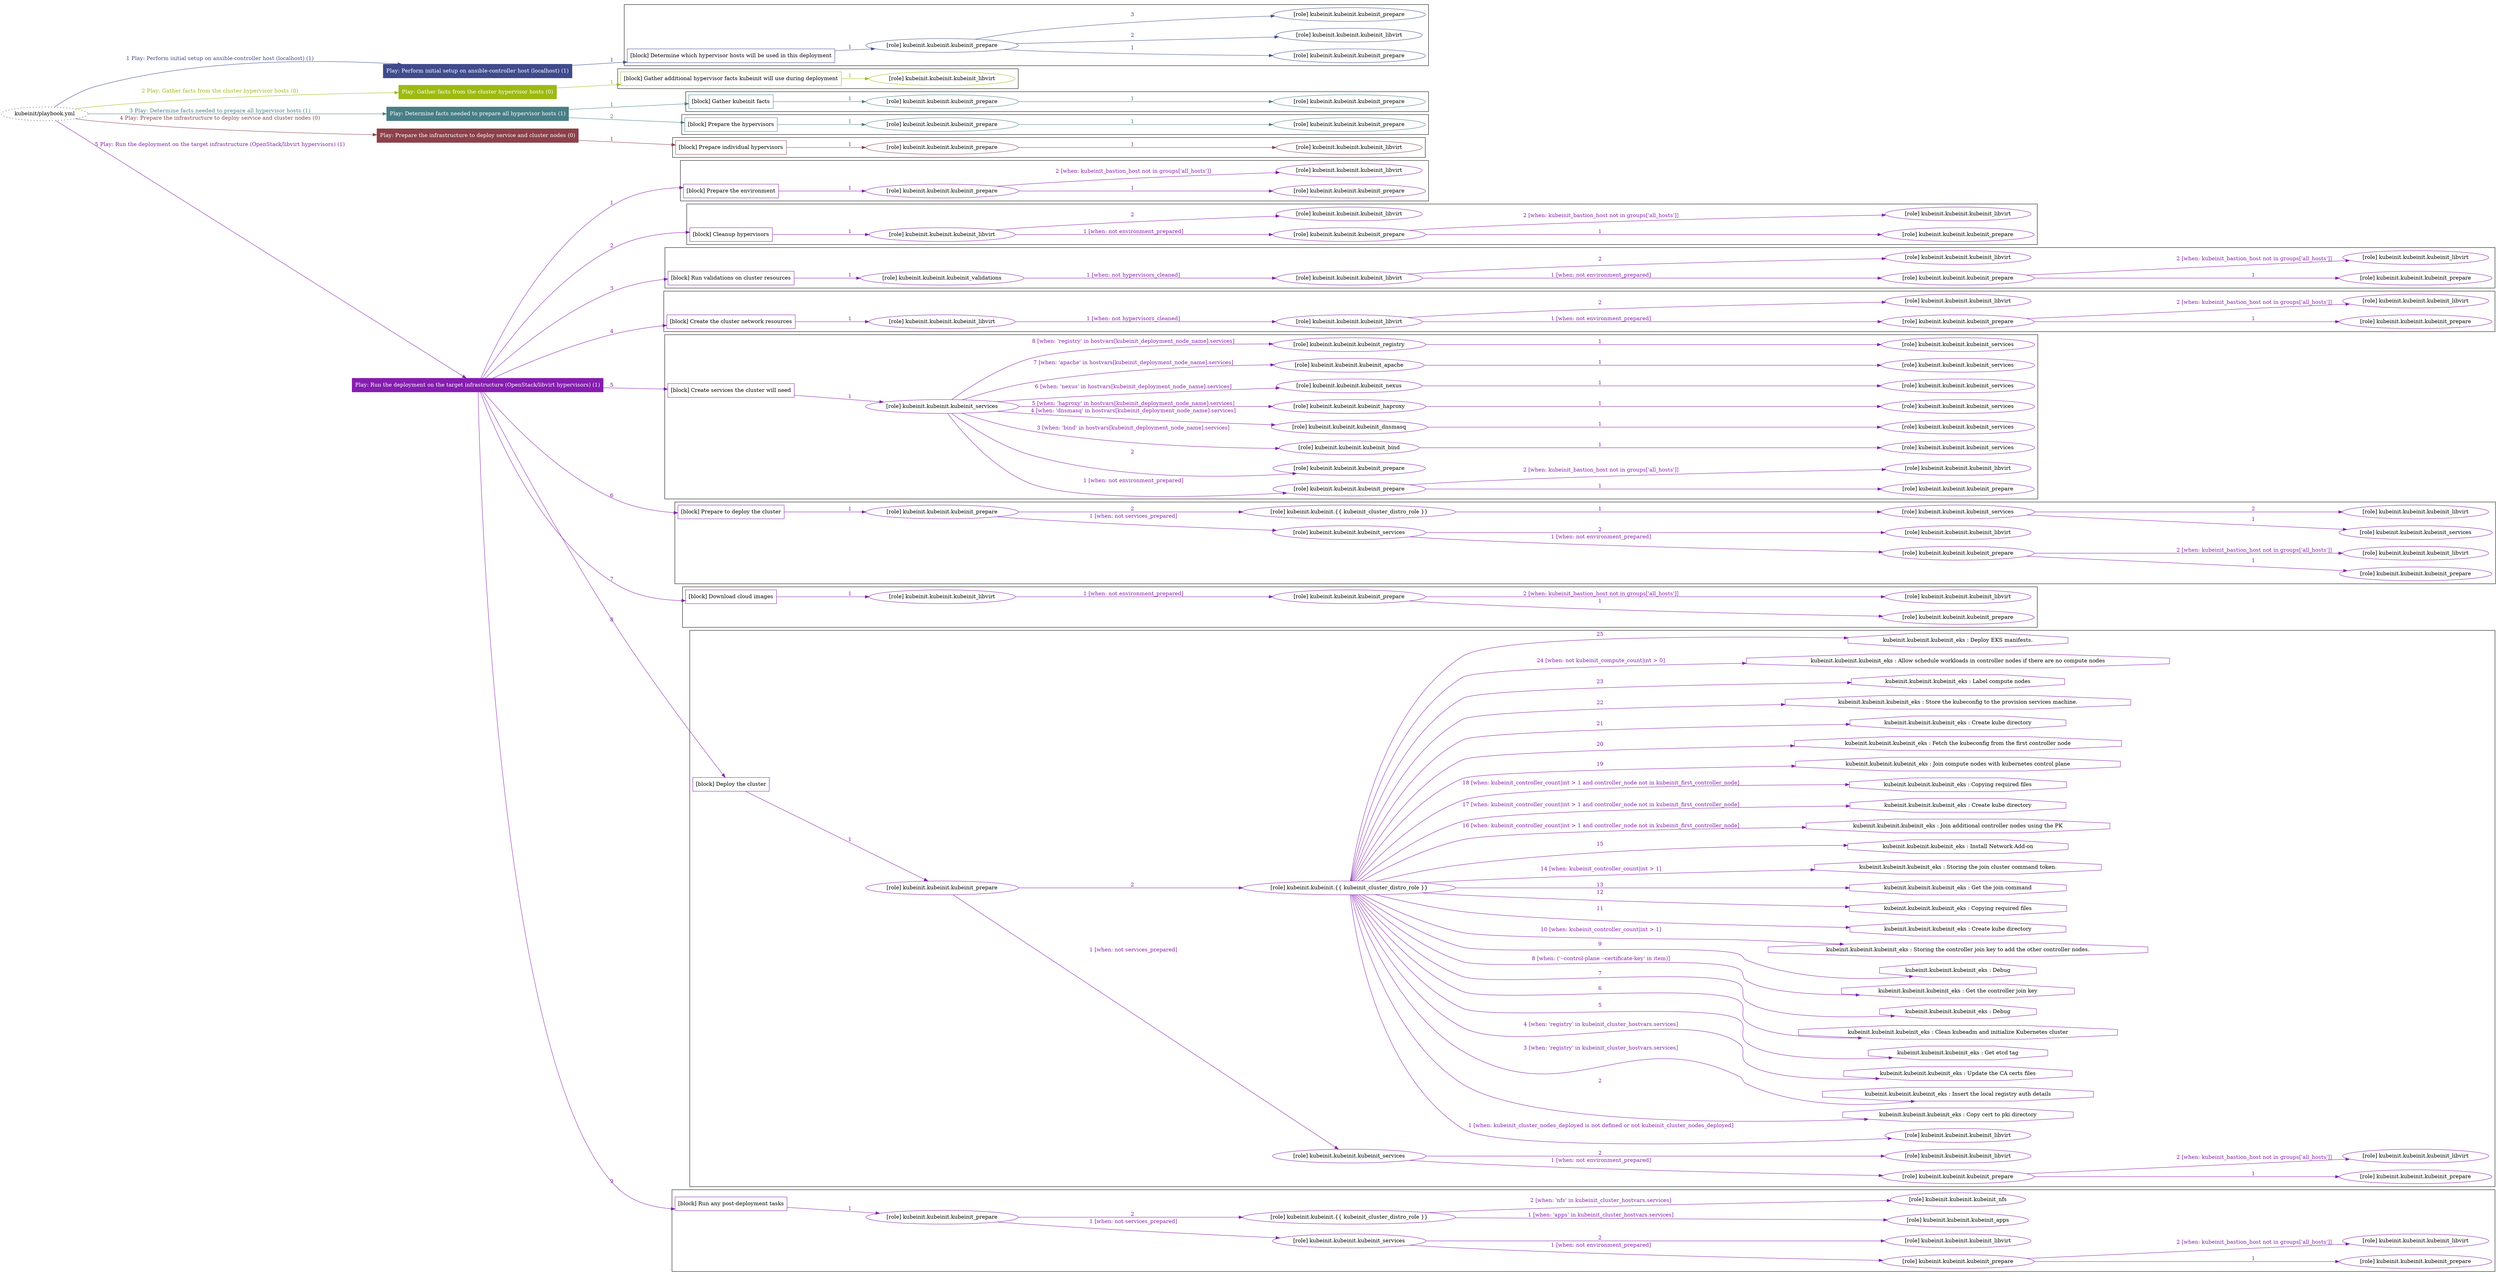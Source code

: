 digraph {
	graph [concentrate=true ordering=in rankdir=LR ratio=fill]
	edge [esep=5 sep=10]
	"kubeinit/playbook.yml" [URL="/home/runner/work/kubeinit/kubeinit/kubeinit/playbook.yml" id=playbook_556f0b50 style=dotted]
	"kubeinit/playbook.yml" -> play_e38776e4 [label="1 Play: Perform initial setup on ansible-controller host (localhost) (1)" color="#3f4b8d" fontcolor="#3f4b8d" id=edge_playbook_556f0b50_play_e38776e4 labeltooltip="1 Play: Perform initial setup on ansible-controller host (localhost) (1)" tooltip="1 Play: Perform initial setup on ansible-controller host (localhost) (1)"]
	subgraph "Play: Perform initial setup on ansible-controller host (localhost) (1)" {
		play_e38776e4 [label="Play: Perform initial setup on ansible-controller host (localhost) (1)" URL="/home/runner/work/kubeinit/kubeinit/kubeinit/playbook.yml" color="#3f4b8d" fontcolor="#ffffff" id=play_e38776e4 shape=box style=filled tooltip=localhost]
		play_e38776e4 -> block_c8d0a263 [label=1 color="#3f4b8d" fontcolor="#3f4b8d" id=edge_1_play_e38776e4_block_c8d0a263 labeltooltip=1 tooltip=1]
		subgraph cluster_block_c8d0a263 {
			block_c8d0a263 [label="[block] Determine which hypervisor hosts will be used in this deployment" URL="/home/runner/work/kubeinit/kubeinit/kubeinit/playbook.yml" color="#3f4b8d" id=block_c8d0a263 labeltooltip="Determine which hypervisor hosts will be used in this deployment" shape=box tooltip="Determine which hypervisor hosts will be used in this deployment"]
			block_c8d0a263 -> role_be930d30 [label="1 " color="#3f4b8d" fontcolor="#3f4b8d" id=edge_1_block_c8d0a263_role_be930d30 labeltooltip="1 " tooltip="1 "]
			subgraph "kubeinit.kubeinit.kubeinit_prepare" {
				role_be930d30 [label="[role] kubeinit.kubeinit.kubeinit_prepare" URL="/home/runner/work/kubeinit/kubeinit/kubeinit/playbook.yml" color="#3f4b8d" id=role_be930d30 tooltip="kubeinit.kubeinit.kubeinit_prepare"]
				role_be930d30 -> role_114b8c89 [label="1 " color="#3f4b8d" fontcolor="#3f4b8d" id=edge_1_role_be930d30_role_114b8c89 labeltooltip="1 " tooltip="1 "]
				subgraph "kubeinit.kubeinit.kubeinit_prepare" {
					role_114b8c89 [label="[role] kubeinit.kubeinit.kubeinit_prepare" URL="/home/runner/.ansible/collections/ansible_collections/kubeinit/kubeinit/roles/kubeinit_prepare/tasks/build_hypervisors_group.yml" color="#3f4b8d" id=role_114b8c89 tooltip="kubeinit.kubeinit.kubeinit_prepare"]
				}
				role_be930d30 -> role_a5d1f928 [label="2 " color="#3f4b8d" fontcolor="#3f4b8d" id=edge_2_role_be930d30_role_a5d1f928 labeltooltip="2 " tooltip="2 "]
				subgraph "kubeinit.kubeinit.kubeinit_libvirt" {
					role_a5d1f928 [label="[role] kubeinit.kubeinit.kubeinit_libvirt" URL="/home/runner/.ansible/collections/ansible_collections/kubeinit/kubeinit/roles/kubeinit_prepare/tasks/build_hypervisors_group.yml" color="#3f4b8d" id=role_a5d1f928 tooltip="kubeinit.kubeinit.kubeinit_libvirt"]
				}
				role_be930d30 -> role_6ba4f141 [label="3 " color="#3f4b8d" fontcolor="#3f4b8d" id=edge_3_role_be930d30_role_6ba4f141 labeltooltip="3 " tooltip="3 "]
				subgraph "kubeinit.kubeinit.kubeinit_prepare" {
					role_6ba4f141 [label="[role] kubeinit.kubeinit.kubeinit_prepare" URL="/home/runner/.ansible/collections/ansible_collections/kubeinit/kubeinit/roles/kubeinit_prepare/tasks/build_hypervisors_group.yml" color="#3f4b8d" id=role_6ba4f141 tooltip="kubeinit.kubeinit.kubeinit_prepare"]
				}
			}
		}
	}
	"kubeinit/playbook.yml" -> play_76721b86 [label="2 Play: Gather facts from the cluster hypervisor hosts (0)" color="#9cba12" fontcolor="#9cba12" id=edge_playbook_556f0b50_play_76721b86 labeltooltip="2 Play: Gather facts from the cluster hypervisor hosts (0)" tooltip="2 Play: Gather facts from the cluster hypervisor hosts (0)"]
	subgraph "Play: Gather facts from the cluster hypervisor hosts (0)" {
		play_76721b86 [label="Play: Gather facts from the cluster hypervisor hosts (0)" URL="/home/runner/work/kubeinit/kubeinit/kubeinit/playbook.yml" color="#9cba12" fontcolor="#ffffff" id=play_76721b86 shape=box style=filled tooltip="Play: Gather facts from the cluster hypervisor hosts (0)"]
		play_76721b86 -> block_caae5bd1 [label=1 color="#9cba12" fontcolor="#9cba12" id=edge_1_play_76721b86_block_caae5bd1 labeltooltip=1 tooltip=1]
		subgraph cluster_block_caae5bd1 {
			block_caae5bd1 [label="[block] Gather additional hypervisor facts kubeinit will use during deployment" URL="/home/runner/work/kubeinit/kubeinit/kubeinit/playbook.yml" color="#9cba12" id=block_caae5bd1 labeltooltip="Gather additional hypervisor facts kubeinit will use during deployment" shape=box tooltip="Gather additional hypervisor facts kubeinit will use during deployment"]
			block_caae5bd1 -> role_22d66df8 [label="1 " color="#9cba12" fontcolor="#9cba12" id=edge_1_block_caae5bd1_role_22d66df8 labeltooltip="1 " tooltip="1 "]
			subgraph "kubeinit.kubeinit.kubeinit_libvirt" {
				role_22d66df8 [label="[role] kubeinit.kubeinit.kubeinit_libvirt" URL="/home/runner/work/kubeinit/kubeinit/kubeinit/playbook.yml" color="#9cba12" id=role_22d66df8 tooltip="kubeinit.kubeinit.kubeinit_libvirt"]
			}
		}
	}
	"kubeinit/playbook.yml" -> play_75e9086d [label="3 Play: Determine facts needed to prepare all hypervisor hosts (1)" color="#477f85" fontcolor="#477f85" id=edge_playbook_556f0b50_play_75e9086d labeltooltip="3 Play: Determine facts needed to prepare all hypervisor hosts (1)" tooltip="3 Play: Determine facts needed to prepare all hypervisor hosts (1)"]
	subgraph "Play: Determine facts needed to prepare all hypervisor hosts (1)" {
		play_75e9086d [label="Play: Determine facts needed to prepare all hypervisor hosts (1)" URL="/home/runner/work/kubeinit/kubeinit/kubeinit/playbook.yml" color="#477f85" fontcolor="#ffffff" id=play_75e9086d shape=box style=filled tooltip=localhost]
		play_75e9086d -> block_dde6b3da [label=1 color="#477f85" fontcolor="#477f85" id=edge_1_play_75e9086d_block_dde6b3da labeltooltip=1 tooltip=1]
		subgraph cluster_block_dde6b3da {
			block_dde6b3da [label="[block] Gather kubeinit facts" URL="/home/runner/work/kubeinit/kubeinit/kubeinit/playbook.yml" color="#477f85" id=block_dde6b3da labeltooltip="Gather kubeinit facts" shape=box tooltip="Gather kubeinit facts"]
			block_dde6b3da -> role_8561f977 [label="1 " color="#477f85" fontcolor="#477f85" id=edge_1_block_dde6b3da_role_8561f977 labeltooltip="1 " tooltip="1 "]
			subgraph "kubeinit.kubeinit.kubeinit_prepare" {
				role_8561f977 [label="[role] kubeinit.kubeinit.kubeinit_prepare" URL="/home/runner/work/kubeinit/kubeinit/kubeinit/playbook.yml" color="#477f85" id=role_8561f977 tooltip="kubeinit.kubeinit.kubeinit_prepare"]
				role_8561f977 -> role_f5ff3f5d [label="1 " color="#477f85" fontcolor="#477f85" id=edge_1_role_8561f977_role_f5ff3f5d labeltooltip="1 " tooltip="1 "]
				subgraph "kubeinit.kubeinit.kubeinit_prepare" {
					role_f5ff3f5d [label="[role] kubeinit.kubeinit.kubeinit_prepare" URL="/home/runner/.ansible/collections/ansible_collections/kubeinit/kubeinit/roles/kubeinit_prepare/tasks/gather_kubeinit_facts.yml" color="#477f85" id=role_f5ff3f5d tooltip="kubeinit.kubeinit.kubeinit_prepare"]
				}
			}
		}
		play_75e9086d -> block_e8d30c63 [label=2 color="#477f85" fontcolor="#477f85" id=edge_2_play_75e9086d_block_e8d30c63 labeltooltip=2 tooltip=2]
		subgraph cluster_block_e8d30c63 {
			block_e8d30c63 [label="[block] Prepare the hypervisors" URL="/home/runner/work/kubeinit/kubeinit/kubeinit/playbook.yml" color="#477f85" id=block_e8d30c63 labeltooltip="Prepare the hypervisors" shape=box tooltip="Prepare the hypervisors"]
			block_e8d30c63 -> role_915d6ea9 [label="1 " color="#477f85" fontcolor="#477f85" id=edge_1_block_e8d30c63_role_915d6ea9 labeltooltip="1 " tooltip="1 "]
			subgraph "kubeinit.kubeinit.kubeinit_prepare" {
				role_915d6ea9 [label="[role] kubeinit.kubeinit.kubeinit_prepare" URL="/home/runner/work/kubeinit/kubeinit/kubeinit/playbook.yml" color="#477f85" id=role_915d6ea9 tooltip="kubeinit.kubeinit.kubeinit_prepare"]
				role_915d6ea9 -> role_8b55c471 [label="1 " color="#477f85" fontcolor="#477f85" id=edge_1_role_915d6ea9_role_8b55c471 labeltooltip="1 " tooltip="1 "]
				subgraph "kubeinit.kubeinit.kubeinit_prepare" {
					role_8b55c471 [label="[role] kubeinit.kubeinit.kubeinit_prepare" URL="/home/runner/.ansible/collections/ansible_collections/kubeinit/kubeinit/roles/kubeinit_prepare/tasks/gather_kubeinit_facts.yml" color="#477f85" id=role_8b55c471 tooltip="kubeinit.kubeinit.kubeinit_prepare"]
				}
			}
		}
	}
	"kubeinit/playbook.yml" -> play_ecdad30b [label="4 Play: Prepare the infrastructure to deploy service and cluster nodes (0)" color="#8c404a" fontcolor="#8c404a" id=edge_playbook_556f0b50_play_ecdad30b labeltooltip="4 Play: Prepare the infrastructure to deploy service and cluster nodes (0)" tooltip="4 Play: Prepare the infrastructure to deploy service and cluster nodes (0)"]
	subgraph "Play: Prepare the infrastructure to deploy service and cluster nodes (0)" {
		play_ecdad30b [label="Play: Prepare the infrastructure to deploy service and cluster nodes (0)" URL="/home/runner/work/kubeinit/kubeinit/kubeinit/playbook.yml" color="#8c404a" fontcolor="#ffffff" id=play_ecdad30b shape=box style=filled tooltip="Play: Prepare the infrastructure to deploy service and cluster nodes (0)"]
		play_ecdad30b -> block_9e44d8d9 [label=1 color="#8c404a" fontcolor="#8c404a" id=edge_1_play_ecdad30b_block_9e44d8d9 labeltooltip=1 tooltip=1]
		subgraph cluster_block_9e44d8d9 {
			block_9e44d8d9 [label="[block] Prepare individual hypervisors" URL="/home/runner/work/kubeinit/kubeinit/kubeinit/playbook.yml" color="#8c404a" id=block_9e44d8d9 labeltooltip="Prepare individual hypervisors" shape=box tooltip="Prepare individual hypervisors"]
			block_9e44d8d9 -> role_6ecee40e [label="1 " color="#8c404a" fontcolor="#8c404a" id=edge_1_block_9e44d8d9_role_6ecee40e labeltooltip="1 " tooltip="1 "]
			subgraph "kubeinit.kubeinit.kubeinit_prepare" {
				role_6ecee40e [label="[role] kubeinit.kubeinit.kubeinit_prepare" URL="/home/runner/work/kubeinit/kubeinit/kubeinit/playbook.yml" color="#8c404a" id=role_6ecee40e tooltip="kubeinit.kubeinit.kubeinit_prepare"]
				role_6ecee40e -> role_6e258762 [label="1 " color="#8c404a" fontcolor="#8c404a" id=edge_1_role_6ecee40e_role_6e258762 labeltooltip="1 " tooltip="1 "]
				subgraph "kubeinit.kubeinit.kubeinit_libvirt" {
					role_6e258762 [label="[role] kubeinit.kubeinit.kubeinit_libvirt" URL="/home/runner/.ansible/collections/ansible_collections/kubeinit/kubeinit/roles/kubeinit_prepare/tasks/prepare_hypervisor.yml" color="#8c404a" id=role_6e258762 tooltip="kubeinit.kubeinit.kubeinit_libvirt"]
				}
			}
		}
	}
	"kubeinit/playbook.yml" -> play_b154d17f [label="5 Play: Run the deployment on the target infrastructure (OpenStack/libvirt hypervisors) (1)" color="#861daf" fontcolor="#861daf" id=edge_playbook_556f0b50_play_b154d17f labeltooltip="5 Play: Run the deployment on the target infrastructure (OpenStack/libvirt hypervisors) (1)" tooltip="5 Play: Run the deployment on the target infrastructure (OpenStack/libvirt hypervisors) (1)"]
	subgraph "Play: Run the deployment on the target infrastructure (OpenStack/libvirt hypervisors) (1)" {
		play_b154d17f [label="Play: Run the deployment on the target infrastructure (OpenStack/libvirt hypervisors) (1)" URL="/home/runner/work/kubeinit/kubeinit/kubeinit/playbook.yml" color="#861daf" fontcolor="#ffffff" id=play_b154d17f shape=box style=filled tooltip=localhost]
		play_b154d17f -> block_3725f3ed [label=1 color="#861daf" fontcolor="#861daf" id=edge_1_play_b154d17f_block_3725f3ed labeltooltip=1 tooltip=1]
		subgraph cluster_block_3725f3ed {
			block_3725f3ed [label="[block] Prepare the environment" URL="/home/runner/work/kubeinit/kubeinit/kubeinit/playbook.yml" color="#861daf" id=block_3725f3ed labeltooltip="Prepare the environment" shape=box tooltip="Prepare the environment"]
			block_3725f3ed -> role_b08032d7 [label="1 " color="#861daf" fontcolor="#861daf" id=edge_1_block_3725f3ed_role_b08032d7 labeltooltip="1 " tooltip="1 "]
			subgraph "kubeinit.kubeinit.kubeinit_prepare" {
				role_b08032d7 [label="[role] kubeinit.kubeinit.kubeinit_prepare" URL="/home/runner/work/kubeinit/kubeinit/kubeinit/playbook.yml" color="#861daf" id=role_b08032d7 tooltip="kubeinit.kubeinit.kubeinit_prepare"]
				role_b08032d7 -> role_c96420c3 [label="1 " color="#861daf" fontcolor="#861daf" id=edge_1_role_b08032d7_role_c96420c3 labeltooltip="1 " tooltip="1 "]
				subgraph "kubeinit.kubeinit.kubeinit_prepare" {
					role_c96420c3 [label="[role] kubeinit.kubeinit.kubeinit_prepare" URL="/home/runner/.ansible/collections/ansible_collections/kubeinit/kubeinit/roles/kubeinit_prepare/tasks/gather_kubeinit_facts.yml" color="#861daf" id=role_c96420c3 tooltip="kubeinit.kubeinit.kubeinit_prepare"]
				}
				role_b08032d7 -> role_9b33bf77 [label="2 [when: kubeinit_bastion_host not in groups['all_hosts']]" color="#861daf" fontcolor="#861daf" id=edge_2_role_b08032d7_role_9b33bf77 labeltooltip="2 [when: kubeinit_bastion_host not in groups['all_hosts']]" tooltip="2 [when: kubeinit_bastion_host not in groups['all_hosts']]"]
				subgraph "kubeinit.kubeinit.kubeinit_libvirt" {
					role_9b33bf77 [label="[role] kubeinit.kubeinit.kubeinit_libvirt" URL="/home/runner/.ansible/collections/ansible_collections/kubeinit/kubeinit/roles/kubeinit_prepare/tasks/main.yml" color="#861daf" id=role_9b33bf77 tooltip="kubeinit.kubeinit.kubeinit_libvirt"]
				}
			}
		}
		play_b154d17f -> block_8c5f0506 [label=2 color="#861daf" fontcolor="#861daf" id=edge_2_play_b154d17f_block_8c5f0506 labeltooltip=2 tooltip=2]
		subgraph cluster_block_8c5f0506 {
			block_8c5f0506 [label="[block] Cleanup hypervisors" URL="/home/runner/work/kubeinit/kubeinit/kubeinit/playbook.yml" color="#861daf" id=block_8c5f0506 labeltooltip="Cleanup hypervisors" shape=box tooltip="Cleanup hypervisors"]
			block_8c5f0506 -> role_bb6ee49d [label="1 " color="#861daf" fontcolor="#861daf" id=edge_1_block_8c5f0506_role_bb6ee49d labeltooltip="1 " tooltip="1 "]
			subgraph "kubeinit.kubeinit.kubeinit_libvirt" {
				role_bb6ee49d [label="[role] kubeinit.kubeinit.kubeinit_libvirt" URL="/home/runner/work/kubeinit/kubeinit/kubeinit/playbook.yml" color="#861daf" id=role_bb6ee49d tooltip="kubeinit.kubeinit.kubeinit_libvirt"]
				role_bb6ee49d -> role_bdf623e4 [label="1 [when: not environment_prepared]" color="#861daf" fontcolor="#861daf" id=edge_1_role_bb6ee49d_role_bdf623e4 labeltooltip="1 [when: not environment_prepared]" tooltip="1 [when: not environment_prepared]"]
				subgraph "kubeinit.kubeinit.kubeinit_prepare" {
					role_bdf623e4 [label="[role] kubeinit.kubeinit.kubeinit_prepare" URL="/home/runner/.ansible/collections/ansible_collections/kubeinit/kubeinit/roles/kubeinit_libvirt/tasks/cleanup_hypervisors.yml" color="#861daf" id=role_bdf623e4 tooltip="kubeinit.kubeinit.kubeinit_prepare"]
					role_bdf623e4 -> role_eb41be12 [label="1 " color="#861daf" fontcolor="#861daf" id=edge_1_role_bdf623e4_role_eb41be12 labeltooltip="1 " tooltip="1 "]
					subgraph "kubeinit.kubeinit.kubeinit_prepare" {
						role_eb41be12 [label="[role] kubeinit.kubeinit.kubeinit_prepare" URL="/home/runner/.ansible/collections/ansible_collections/kubeinit/kubeinit/roles/kubeinit_prepare/tasks/gather_kubeinit_facts.yml" color="#861daf" id=role_eb41be12 tooltip="kubeinit.kubeinit.kubeinit_prepare"]
					}
					role_bdf623e4 -> role_22e56ce6 [label="2 [when: kubeinit_bastion_host not in groups['all_hosts']]" color="#861daf" fontcolor="#861daf" id=edge_2_role_bdf623e4_role_22e56ce6 labeltooltip="2 [when: kubeinit_bastion_host not in groups['all_hosts']]" tooltip="2 [when: kubeinit_bastion_host not in groups['all_hosts']]"]
					subgraph "kubeinit.kubeinit.kubeinit_libvirt" {
						role_22e56ce6 [label="[role] kubeinit.kubeinit.kubeinit_libvirt" URL="/home/runner/.ansible/collections/ansible_collections/kubeinit/kubeinit/roles/kubeinit_prepare/tasks/main.yml" color="#861daf" id=role_22e56ce6 tooltip="kubeinit.kubeinit.kubeinit_libvirt"]
					}
				}
				role_bb6ee49d -> role_45e0d5be [label="2 " color="#861daf" fontcolor="#861daf" id=edge_2_role_bb6ee49d_role_45e0d5be labeltooltip="2 " tooltip="2 "]
				subgraph "kubeinit.kubeinit.kubeinit_libvirt" {
					role_45e0d5be [label="[role] kubeinit.kubeinit.kubeinit_libvirt" URL="/home/runner/.ansible/collections/ansible_collections/kubeinit/kubeinit/roles/kubeinit_libvirt/tasks/cleanup_hypervisors.yml" color="#861daf" id=role_45e0d5be tooltip="kubeinit.kubeinit.kubeinit_libvirt"]
				}
			}
		}
		play_b154d17f -> block_9e8a99bf [label=3 color="#861daf" fontcolor="#861daf" id=edge_3_play_b154d17f_block_9e8a99bf labeltooltip=3 tooltip=3]
		subgraph cluster_block_9e8a99bf {
			block_9e8a99bf [label="[block] Run validations on cluster resources" URL="/home/runner/work/kubeinit/kubeinit/kubeinit/playbook.yml" color="#861daf" id=block_9e8a99bf labeltooltip="Run validations on cluster resources" shape=box tooltip="Run validations on cluster resources"]
			block_9e8a99bf -> role_9e56cc98 [label="1 " color="#861daf" fontcolor="#861daf" id=edge_1_block_9e8a99bf_role_9e56cc98 labeltooltip="1 " tooltip="1 "]
			subgraph "kubeinit.kubeinit.kubeinit_validations" {
				role_9e56cc98 [label="[role] kubeinit.kubeinit.kubeinit_validations" URL="/home/runner/work/kubeinit/kubeinit/kubeinit/playbook.yml" color="#861daf" id=role_9e56cc98 tooltip="kubeinit.kubeinit.kubeinit_validations"]
				role_9e56cc98 -> role_2bafe2a1 [label="1 [when: not hypervisors_cleaned]" color="#861daf" fontcolor="#861daf" id=edge_1_role_9e56cc98_role_2bafe2a1 labeltooltip="1 [when: not hypervisors_cleaned]" tooltip="1 [when: not hypervisors_cleaned]"]
				subgraph "kubeinit.kubeinit.kubeinit_libvirt" {
					role_2bafe2a1 [label="[role] kubeinit.kubeinit.kubeinit_libvirt" URL="/home/runner/.ansible/collections/ansible_collections/kubeinit/kubeinit/roles/kubeinit_validations/tasks/main.yml" color="#861daf" id=role_2bafe2a1 tooltip="kubeinit.kubeinit.kubeinit_libvirt"]
					role_2bafe2a1 -> role_da50faba [label="1 [when: not environment_prepared]" color="#861daf" fontcolor="#861daf" id=edge_1_role_2bafe2a1_role_da50faba labeltooltip="1 [when: not environment_prepared]" tooltip="1 [when: not environment_prepared]"]
					subgraph "kubeinit.kubeinit.kubeinit_prepare" {
						role_da50faba [label="[role] kubeinit.kubeinit.kubeinit_prepare" URL="/home/runner/.ansible/collections/ansible_collections/kubeinit/kubeinit/roles/kubeinit_libvirt/tasks/cleanup_hypervisors.yml" color="#861daf" id=role_da50faba tooltip="kubeinit.kubeinit.kubeinit_prepare"]
						role_da50faba -> role_54ea5995 [label="1 " color="#861daf" fontcolor="#861daf" id=edge_1_role_da50faba_role_54ea5995 labeltooltip="1 " tooltip="1 "]
						subgraph "kubeinit.kubeinit.kubeinit_prepare" {
							role_54ea5995 [label="[role] kubeinit.kubeinit.kubeinit_prepare" URL="/home/runner/.ansible/collections/ansible_collections/kubeinit/kubeinit/roles/kubeinit_prepare/tasks/gather_kubeinit_facts.yml" color="#861daf" id=role_54ea5995 tooltip="kubeinit.kubeinit.kubeinit_prepare"]
						}
						role_da50faba -> role_ccbf96d3 [label="2 [when: kubeinit_bastion_host not in groups['all_hosts']]" color="#861daf" fontcolor="#861daf" id=edge_2_role_da50faba_role_ccbf96d3 labeltooltip="2 [when: kubeinit_bastion_host not in groups['all_hosts']]" tooltip="2 [when: kubeinit_bastion_host not in groups['all_hosts']]"]
						subgraph "kubeinit.kubeinit.kubeinit_libvirt" {
							role_ccbf96d3 [label="[role] kubeinit.kubeinit.kubeinit_libvirt" URL="/home/runner/.ansible/collections/ansible_collections/kubeinit/kubeinit/roles/kubeinit_prepare/tasks/main.yml" color="#861daf" id=role_ccbf96d3 tooltip="kubeinit.kubeinit.kubeinit_libvirt"]
						}
					}
					role_2bafe2a1 -> role_87be525f [label="2 " color="#861daf" fontcolor="#861daf" id=edge_2_role_2bafe2a1_role_87be525f labeltooltip="2 " tooltip="2 "]
					subgraph "kubeinit.kubeinit.kubeinit_libvirt" {
						role_87be525f [label="[role] kubeinit.kubeinit.kubeinit_libvirt" URL="/home/runner/.ansible/collections/ansible_collections/kubeinit/kubeinit/roles/kubeinit_libvirt/tasks/cleanup_hypervisors.yml" color="#861daf" id=role_87be525f tooltip="kubeinit.kubeinit.kubeinit_libvirt"]
					}
				}
			}
		}
		play_b154d17f -> block_553b8c7b [label=4 color="#861daf" fontcolor="#861daf" id=edge_4_play_b154d17f_block_553b8c7b labeltooltip=4 tooltip=4]
		subgraph cluster_block_553b8c7b {
			block_553b8c7b [label="[block] Create the cluster network resources" URL="/home/runner/work/kubeinit/kubeinit/kubeinit/playbook.yml" color="#861daf" id=block_553b8c7b labeltooltip="Create the cluster network resources" shape=box tooltip="Create the cluster network resources"]
			block_553b8c7b -> role_ed688faa [label="1 " color="#861daf" fontcolor="#861daf" id=edge_1_block_553b8c7b_role_ed688faa labeltooltip="1 " tooltip="1 "]
			subgraph "kubeinit.kubeinit.kubeinit_libvirt" {
				role_ed688faa [label="[role] kubeinit.kubeinit.kubeinit_libvirt" URL="/home/runner/work/kubeinit/kubeinit/kubeinit/playbook.yml" color="#861daf" id=role_ed688faa tooltip="kubeinit.kubeinit.kubeinit_libvirt"]
				role_ed688faa -> role_1183de3a [label="1 [when: not hypervisors_cleaned]" color="#861daf" fontcolor="#861daf" id=edge_1_role_ed688faa_role_1183de3a labeltooltip="1 [when: not hypervisors_cleaned]" tooltip="1 [when: not hypervisors_cleaned]"]
				subgraph "kubeinit.kubeinit.kubeinit_libvirt" {
					role_1183de3a [label="[role] kubeinit.kubeinit.kubeinit_libvirt" URL="/home/runner/.ansible/collections/ansible_collections/kubeinit/kubeinit/roles/kubeinit_libvirt/tasks/create_network.yml" color="#861daf" id=role_1183de3a tooltip="kubeinit.kubeinit.kubeinit_libvirt"]
					role_1183de3a -> role_7d8cc9ce [label="1 [when: not environment_prepared]" color="#861daf" fontcolor="#861daf" id=edge_1_role_1183de3a_role_7d8cc9ce labeltooltip="1 [when: not environment_prepared]" tooltip="1 [when: not environment_prepared]"]
					subgraph "kubeinit.kubeinit.kubeinit_prepare" {
						role_7d8cc9ce [label="[role] kubeinit.kubeinit.kubeinit_prepare" URL="/home/runner/.ansible/collections/ansible_collections/kubeinit/kubeinit/roles/kubeinit_libvirt/tasks/cleanup_hypervisors.yml" color="#861daf" id=role_7d8cc9ce tooltip="kubeinit.kubeinit.kubeinit_prepare"]
						role_7d8cc9ce -> role_76cf52df [label="1 " color="#861daf" fontcolor="#861daf" id=edge_1_role_7d8cc9ce_role_76cf52df labeltooltip="1 " tooltip="1 "]
						subgraph "kubeinit.kubeinit.kubeinit_prepare" {
							role_76cf52df [label="[role] kubeinit.kubeinit.kubeinit_prepare" URL="/home/runner/.ansible/collections/ansible_collections/kubeinit/kubeinit/roles/kubeinit_prepare/tasks/gather_kubeinit_facts.yml" color="#861daf" id=role_76cf52df tooltip="kubeinit.kubeinit.kubeinit_prepare"]
						}
						role_7d8cc9ce -> role_45eb072b [label="2 [when: kubeinit_bastion_host not in groups['all_hosts']]" color="#861daf" fontcolor="#861daf" id=edge_2_role_7d8cc9ce_role_45eb072b labeltooltip="2 [when: kubeinit_bastion_host not in groups['all_hosts']]" tooltip="2 [when: kubeinit_bastion_host not in groups['all_hosts']]"]
						subgraph "kubeinit.kubeinit.kubeinit_libvirt" {
							role_45eb072b [label="[role] kubeinit.kubeinit.kubeinit_libvirt" URL="/home/runner/.ansible/collections/ansible_collections/kubeinit/kubeinit/roles/kubeinit_prepare/tasks/main.yml" color="#861daf" id=role_45eb072b tooltip="kubeinit.kubeinit.kubeinit_libvirt"]
						}
					}
					role_1183de3a -> role_c9de3711 [label="2 " color="#861daf" fontcolor="#861daf" id=edge_2_role_1183de3a_role_c9de3711 labeltooltip="2 " tooltip="2 "]
					subgraph "kubeinit.kubeinit.kubeinit_libvirt" {
						role_c9de3711 [label="[role] kubeinit.kubeinit.kubeinit_libvirt" URL="/home/runner/.ansible/collections/ansible_collections/kubeinit/kubeinit/roles/kubeinit_libvirt/tasks/cleanup_hypervisors.yml" color="#861daf" id=role_c9de3711 tooltip="kubeinit.kubeinit.kubeinit_libvirt"]
					}
				}
			}
		}
		play_b154d17f -> block_54dee141 [label=5 color="#861daf" fontcolor="#861daf" id=edge_5_play_b154d17f_block_54dee141 labeltooltip=5 tooltip=5]
		subgraph cluster_block_54dee141 {
			block_54dee141 [label="[block] Create services the cluster will need" URL="/home/runner/work/kubeinit/kubeinit/kubeinit/playbook.yml" color="#861daf" id=block_54dee141 labeltooltip="Create services the cluster will need" shape=box tooltip="Create services the cluster will need"]
			block_54dee141 -> role_02180305 [label="1 " color="#861daf" fontcolor="#861daf" id=edge_1_block_54dee141_role_02180305 labeltooltip="1 " tooltip="1 "]
			subgraph "kubeinit.kubeinit.kubeinit_services" {
				role_02180305 [label="[role] kubeinit.kubeinit.kubeinit_services" URL="/home/runner/work/kubeinit/kubeinit/kubeinit/playbook.yml" color="#861daf" id=role_02180305 tooltip="kubeinit.kubeinit.kubeinit_services"]
				role_02180305 -> role_6ffbfac6 [label="1 [when: not environment_prepared]" color="#861daf" fontcolor="#861daf" id=edge_1_role_02180305_role_6ffbfac6 labeltooltip="1 [when: not environment_prepared]" tooltip="1 [when: not environment_prepared]"]
				subgraph "kubeinit.kubeinit.kubeinit_prepare" {
					role_6ffbfac6 [label="[role] kubeinit.kubeinit.kubeinit_prepare" URL="/home/runner/.ansible/collections/ansible_collections/kubeinit/kubeinit/roles/kubeinit_services/tasks/main.yml" color="#861daf" id=role_6ffbfac6 tooltip="kubeinit.kubeinit.kubeinit_prepare"]
					role_6ffbfac6 -> role_3e6c0d74 [label="1 " color="#861daf" fontcolor="#861daf" id=edge_1_role_6ffbfac6_role_3e6c0d74 labeltooltip="1 " tooltip="1 "]
					subgraph "kubeinit.kubeinit.kubeinit_prepare" {
						role_3e6c0d74 [label="[role] kubeinit.kubeinit.kubeinit_prepare" URL="/home/runner/.ansible/collections/ansible_collections/kubeinit/kubeinit/roles/kubeinit_prepare/tasks/gather_kubeinit_facts.yml" color="#861daf" id=role_3e6c0d74 tooltip="kubeinit.kubeinit.kubeinit_prepare"]
					}
					role_6ffbfac6 -> role_71aeec7b [label="2 [when: kubeinit_bastion_host not in groups['all_hosts']]" color="#861daf" fontcolor="#861daf" id=edge_2_role_6ffbfac6_role_71aeec7b labeltooltip="2 [when: kubeinit_bastion_host not in groups['all_hosts']]" tooltip="2 [when: kubeinit_bastion_host not in groups['all_hosts']]"]
					subgraph "kubeinit.kubeinit.kubeinit_libvirt" {
						role_71aeec7b [label="[role] kubeinit.kubeinit.kubeinit_libvirt" URL="/home/runner/.ansible/collections/ansible_collections/kubeinit/kubeinit/roles/kubeinit_prepare/tasks/main.yml" color="#861daf" id=role_71aeec7b tooltip="kubeinit.kubeinit.kubeinit_libvirt"]
					}
				}
				role_02180305 -> role_48020a1e [label="2 " color="#861daf" fontcolor="#861daf" id=edge_2_role_02180305_role_48020a1e labeltooltip="2 " tooltip="2 "]
				subgraph "kubeinit.kubeinit.kubeinit_prepare" {
					role_48020a1e [label="[role] kubeinit.kubeinit.kubeinit_prepare" URL="/home/runner/.ansible/collections/ansible_collections/kubeinit/kubeinit/roles/kubeinit_services/tasks/00_create_service_pod.yml" color="#861daf" id=role_48020a1e tooltip="kubeinit.kubeinit.kubeinit_prepare"]
				}
				role_02180305 -> role_f8bb8195 [label="3 [when: 'bind' in hostvars[kubeinit_deployment_node_name].services]" color="#861daf" fontcolor="#861daf" id=edge_3_role_02180305_role_f8bb8195 labeltooltip="3 [when: 'bind' in hostvars[kubeinit_deployment_node_name].services]" tooltip="3 [when: 'bind' in hostvars[kubeinit_deployment_node_name].services]"]
				subgraph "kubeinit.kubeinit.kubeinit_bind" {
					role_f8bb8195 [label="[role] kubeinit.kubeinit.kubeinit_bind" URL="/home/runner/.ansible/collections/ansible_collections/kubeinit/kubeinit/roles/kubeinit_services/tasks/start_services_containers.yml" color="#861daf" id=role_f8bb8195 tooltip="kubeinit.kubeinit.kubeinit_bind"]
					role_f8bb8195 -> role_b8f0fac7 [label="1 " color="#861daf" fontcolor="#861daf" id=edge_1_role_f8bb8195_role_b8f0fac7 labeltooltip="1 " tooltip="1 "]
					subgraph "kubeinit.kubeinit.kubeinit_services" {
						role_b8f0fac7 [label="[role] kubeinit.kubeinit.kubeinit_services" URL="/home/runner/.ansible/collections/ansible_collections/kubeinit/kubeinit/roles/kubeinit_bind/tasks/main.yml" color="#861daf" id=role_b8f0fac7 tooltip="kubeinit.kubeinit.kubeinit_services"]
					}
				}
				role_02180305 -> role_8599c988 [label="4 [when: 'dnsmasq' in hostvars[kubeinit_deployment_node_name].services]" color="#861daf" fontcolor="#861daf" id=edge_4_role_02180305_role_8599c988 labeltooltip="4 [when: 'dnsmasq' in hostvars[kubeinit_deployment_node_name].services]" tooltip="4 [when: 'dnsmasq' in hostvars[kubeinit_deployment_node_name].services]"]
				subgraph "kubeinit.kubeinit.kubeinit_dnsmasq" {
					role_8599c988 [label="[role] kubeinit.kubeinit.kubeinit_dnsmasq" URL="/home/runner/.ansible/collections/ansible_collections/kubeinit/kubeinit/roles/kubeinit_services/tasks/start_services_containers.yml" color="#861daf" id=role_8599c988 tooltip="kubeinit.kubeinit.kubeinit_dnsmasq"]
					role_8599c988 -> role_5417052b [label="1 " color="#861daf" fontcolor="#861daf" id=edge_1_role_8599c988_role_5417052b labeltooltip="1 " tooltip="1 "]
					subgraph "kubeinit.kubeinit.kubeinit_services" {
						role_5417052b [label="[role] kubeinit.kubeinit.kubeinit_services" URL="/home/runner/.ansible/collections/ansible_collections/kubeinit/kubeinit/roles/kubeinit_dnsmasq/tasks/main.yml" color="#861daf" id=role_5417052b tooltip="kubeinit.kubeinit.kubeinit_services"]
					}
				}
				role_02180305 -> role_d302de63 [label="5 [when: 'haproxy' in hostvars[kubeinit_deployment_node_name].services]" color="#861daf" fontcolor="#861daf" id=edge_5_role_02180305_role_d302de63 labeltooltip="5 [when: 'haproxy' in hostvars[kubeinit_deployment_node_name].services]" tooltip="5 [when: 'haproxy' in hostvars[kubeinit_deployment_node_name].services]"]
				subgraph "kubeinit.kubeinit.kubeinit_haproxy" {
					role_d302de63 [label="[role] kubeinit.kubeinit.kubeinit_haproxy" URL="/home/runner/.ansible/collections/ansible_collections/kubeinit/kubeinit/roles/kubeinit_services/tasks/start_services_containers.yml" color="#861daf" id=role_d302de63 tooltip="kubeinit.kubeinit.kubeinit_haproxy"]
					role_d302de63 -> role_1592452d [label="1 " color="#861daf" fontcolor="#861daf" id=edge_1_role_d302de63_role_1592452d labeltooltip="1 " tooltip="1 "]
					subgraph "kubeinit.kubeinit.kubeinit_services" {
						role_1592452d [label="[role] kubeinit.kubeinit.kubeinit_services" URL="/home/runner/.ansible/collections/ansible_collections/kubeinit/kubeinit/roles/kubeinit_haproxy/tasks/main.yml" color="#861daf" id=role_1592452d tooltip="kubeinit.kubeinit.kubeinit_services"]
					}
				}
				role_02180305 -> role_e18c9cde [label="6 [when: 'nexus' in hostvars[kubeinit_deployment_node_name].services]" color="#861daf" fontcolor="#861daf" id=edge_6_role_02180305_role_e18c9cde labeltooltip="6 [when: 'nexus' in hostvars[kubeinit_deployment_node_name].services]" tooltip="6 [when: 'nexus' in hostvars[kubeinit_deployment_node_name].services]"]
				subgraph "kubeinit.kubeinit.kubeinit_nexus" {
					role_e18c9cde [label="[role] kubeinit.kubeinit.kubeinit_nexus" URL="/home/runner/.ansible/collections/ansible_collections/kubeinit/kubeinit/roles/kubeinit_services/tasks/start_services_containers.yml" color="#861daf" id=role_e18c9cde tooltip="kubeinit.kubeinit.kubeinit_nexus"]
					role_e18c9cde -> role_ef31d52a [label="1 " color="#861daf" fontcolor="#861daf" id=edge_1_role_e18c9cde_role_ef31d52a labeltooltip="1 " tooltip="1 "]
					subgraph "kubeinit.kubeinit.kubeinit_services" {
						role_ef31d52a [label="[role] kubeinit.kubeinit.kubeinit_services" URL="/home/runner/.ansible/collections/ansible_collections/kubeinit/kubeinit/roles/kubeinit_nexus/tasks/main.yml" color="#861daf" id=role_ef31d52a tooltip="kubeinit.kubeinit.kubeinit_services"]
					}
				}
				role_02180305 -> role_9de7e942 [label="7 [when: 'apache' in hostvars[kubeinit_deployment_node_name].services]" color="#861daf" fontcolor="#861daf" id=edge_7_role_02180305_role_9de7e942 labeltooltip="7 [when: 'apache' in hostvars[kubeinit_deployment_node_name].services]" tooltip="7 [when: 'apache' in hostvars[kubeinit_deployment_node_name].services]"]
				subgraph "kubeinit.kubeinit.kubeinit_apache" {
					role_9de7e942 [label="[role] kubeinit.kubeinit.kubeinit_apache" URL="/home/runner/.ansible/collections/ansible_collections/kubeinit/kubeinit/roles/kubeinit_services/tasks/start_services_containers.yml" color="#861daf" id=role_9de7e942 tooltip="kubeinit.kubeinit.kubeinit_apache"]
					role_9de7e942 -> role_ddbd002f [label="1 " color="#861daf" fontcolor="#861daf" id=edge_1_role_9de7e942_role_ddbd002f labeltooltip="1 " tooltip="1 "]
					subgraph "kubeinit.kubeinit.kubeinit_services" {
						role_ddbd002f [label="[role] kubeinit.kubeinit.kubeinit_services" URL="/home/runner/.ansible/collections/ansible_collections/kubeinit/kubeinit/roles/kubeinit_apache/tasks/main.yml" color="#861daf" id=role_ddbd002f tooltip="kubeinit.kubeinit.kubeinit_services"]
					}
				}
				role_02180305 -> role_e2cd33f7 [label="8 [when: 'registry' in hostvars[kubeinit_deployment_node_name].services]" color="#861daf" fontcolor="#861daf" id=edge_8_role_02180305_role_e2cd33f7 labeltooltip="8 [when: 'registry' in hostvars[kubeinit_deployment_node_name].services]" tooltip="8 [when: 'registry' in hostvars[kubeinit_deployment_node_name].services]"]
				subgraph "kubeinit.kubeinit.kubeinit_registry" {
					role_e2cd33f7 [label="[role] kubeinit.kubeinit.kubeinit_registry" URL="/home/runner/.ansible/collections/ansible_collections/kubeinit/kubeinit/roles/kubeinit_services/tasks/start_services_containers.yml" color="#861daf" id=role_e2cd33f7 tooltip="kubeinit.kubeinit.kubeinit_registry"]
					role_e2cd33f7 -> role_f8a567a5 [label="1 " color="#861daf" fontcolor="#861daf" id=edge_1_role_e2cd33f7_role_f8a567a5 labeltooltip="1 " tooltip="1 "]
					subgraph "kubeinit.kubeinit.kubeinit_services" {
						role_f8a567a5 [label="[role] kubeinit.kubeinit.kubeinit_services" URL="/home/runner/.ansible/collections/ansible_collections/kubeinit/kubeinit/roles/kubeinit_registry/tasks/main.yml" color="#861daf" id=role_f8a567a5 tooltip="kubeinit.kubeinit.kubeinit_services"]
					}
				}
			}
		}
		play_b154d17f -> block_8cabc505 [label=6 color="#861daf" fontcolor="#861daf" id=edge_6_play_b154d17f_block_8cabc505 labeltooltip=6 tooltip=6]
		subgraph cluster_block_8cabc505 {
			block_8cabc505 [label="[block] Prepare to deploy the cluster" URL="/home/runner/work/kubeinit/kubeinit/kubeinit/playbook.yml" color="#861daf" id=block_8cabc505 labeltooltip="Prepare to deploy the cluster" shape=box tooltip="Prepare to deploy the cluster"]
			block_8cabc505 -> role_92537075 [label="1 " color="#861daf" fontcolor="#861daf" id=edge_1_block_8cabc505_role_92537075 labeltooltip="1 " tooltip="1 "]
			subgraph "kubeinit.kubeinit.kubeinit_prepare" {
				role_92537075 [label="[role] kubeinit.kubeinit.kubeinit_prepare" URL="/home/runner/work/kubeinit/kubeinit/kubeinit/playbook.yml" color="#861daf" id=role_92537075 tooltip="kubeinit.kubeinit.kubeinit_prepare"]
				role_92537075 -> role_8274b5f9 [label="1 [when: not services_prepared]" color="#861daf" fontcolor="#861daf" id=edge_1_role_92537075_role_8274b5f9 labeltooltip="1 [when: not services_prepared]" tooltip="1 [when: not services_prepared]"]
				subgraph "kubeinit.kubeinit.kubeinit_services" {
					role_8274b5f9 [label="[role] kubeinit.kubeinit.kubeinit_services" URL="/home/runner/.ansible/collections/ansible_collections/kubeinit/kubeinit/roles/kubeinit_prepare/tasks/prepare_cluster.yml" color="#861daf" id=role_8274b5f9 tooltip="kubeinit.kubeinit.kubeinit_services"]
					role_8274b5f9 -> role_89519500 [label="1 [when: not environment_prepared]" color="#861daf" fontcolor="#861daf" id=edge_1_role_8274b5f9_role_89519500 labeltooltip="1 [when: not environment_prepared]" tooltip="1 [when: not environment_prepared]"]
					subgraph "kubeinit.kubeinit.kubeinit_prepare" {
						role_89519500 [label="[role] kubeinit.kubeinit.kubeinit_prepare" URL="/home/runner/.ansible/collections/ansible_collections/kubeinit/kubeinit/roles/kubeinit_services/tasks/prepare_services.yml" color="#861daf" id=role_89519500 tooltip="kubeinit.kubeinit.kubeinit_prepare"]
						role_89519500 -> role_aec80541 [label="1 " color="#861daf" fontcolor="#861daf" id=edge_1_role_89519500_role_aec80541 labeltooltip="1 " tooltip="1 "]
						subgraph "kubeinit.kubeinit.kubeinit_prepare" {
							role_aec80541 [label="[role] kubeinit.kubeinit.kubeinit_prepare" URL="/home/runner/.ansible/collections/ansible_collections/kubeinit/kubeinit/roles/kubeinit_prepare/tasks/gather_kubeinit_facts.yml" color="#861daf" id=role_aec80541 tooltip="kubeinit.kubeinit.kubeinit_prepare"]
						}
						role_89519500 -> role_4365859e [label="2 [when: kubeinit_bastion_host not in groups['all_hosts']]" color="#861daf" fontcolor="#861daf" id=edge_2_role_89519500_role_4365859e labeltooltip="2 [when: kubeinit_bastion_host not in groups['all_hosts']]" tooltip="2 [when: kubeinit_bastion_host not in groups['all_hosts']]"]
						subgraph "kubeinit.kubeinit.kubeinit_libvirt" {
							role_4365859e [label="[role] kubeinit.kubeinit.kubeinit_libvirt" URL="/home/runner/.ansible/collections/ansible_collections/kubeinit/kubeinit/roles/kubeinit_prepare/tasks/main.yml" color="#861daf" id=role_4365859e tooltip="kubeinit.kubeinit.kubeinit_libvirt"]
						}
					}
					role_8274b5f9 -> role_a15d37c4 [label="2 " color="#861daf" fontcolor="#861daf" id=edge_2_role_8274b5f9_role_a15d37c4 labeltooltip="2 " tooltip="2 "]
					subgraph "kubeinit.kubeinit.kubeinit_libvirt" {
						role_a15d37c4 [label="[role] kubeinit.kubeinit.kubeinit_libvirt" URL="/home/runner/.ansible/collections/ansible_collections/kubeinit/kubeinit/roles/kubeinit_services/tasks/prepare_services.yml" color="#861daf" id=role_a15d37c4 tooltip="kubeinit.kubeinit.kubeinit_libvirt"]
					}
				}
				role_92537075 -> role_5b2da520 [label="2 " color="#861daf" fontcolor="#861daf" id=edge_2_role_92537075_role_5b2da520 labeltooltip="2 " tooltip="2 "]
				subgraph "kubeinit.kubeinit.{{ kubeinit_cluster_distro_role }}" {
					role_5b2da520 [label="[role] kubeinit.kubeinit.{{ kubeinit_cluster_distro_role }}" URL="/home/runner/.ansible/collections/ansible_collections/kubeinit/kubeinit/roles/kubeinit_prepare/tasks/prepare_cluster.yml" color="#861daf" id=role_5b2da520 tooltip="kubeinit.kubeinit.{{ kubeinit_cluster_distro_role }}"]
					role_5b2da520 -> role_9203d558 [label="1 " color="#861daf" fontcolor="#861daf" id=edge_1_role_5b2da520_role_9203d558 labeltooltip="1 " tooltip="1 "]
					subgraph "kubeinit.kubeinit.kubeinit_services" {
						role_9203d558 [label="[role] kubeinit.kubeinit.kubeinit_services" URL="/home/runner/.ansible/collections/ansible_collections/kubeinit/kubeinit/roles/kubeinit_eks/tasks/prepare_cluster.yml" color="#861daf" id=role_9203d558 tooltip="kubeinit.kubeinit.kubeinit_services"]
						role_9203d558 -> role_5e2822e6 [label="1 " color="#861daf" fontcolor="#861daf" id=edge_1_role_9203d558_role_5e2822e6 labeltooltip="1 " tooltip="1 "]
						subgraph "kubeinit.kubeinit.kubeinit_services" {
							role_5e2822e6 [label="[role] kubeinit.kubeinit.kubeinit_services" URL="/home/runner/.ansible/collections/ansible_collections/kubeinit/kubeinit/roles/kubeinit_services/tasks/create_provision_container.yml" color="#861daf" id=role_5e2822e6 tooltip="kubeinit.kubeinit.kubeinit_services"]
						}
						role_9203d558 -> role_7d0c8507 [label="2 " color="#861daf" fontcolor="#861daf" id=edge_2_role_9203d558_role_7d0c8507 labeltooltip="2 " tooltip="2 "]
						subgraph "kubeinit.kubeinit.kubeinit_libvirt" {
							role_7d0c8507 [label="[role] kubeinit.kubeinit.kubeinit_libvirt" URL="/home/runner/.ansible/collections/ansible_collections/kubeinit/kubeinit/roles/kubeinit_services/tasks/create_provision_container.yml" color="#861daf" id=role_7d0c8507 tooltip="kubeinit.kubeinit.kubeinit_libvirt"]
						}
					}
				}
			}
		}
		play_b154d17f -> block_39b055d5 [label=7 color="#861daf" fontcolor="#861daf" id=edge_7_play_b154d17f_block_39b055d5 labeltooltip=7 tooltip=7]
		subgraph cluster_block_39b055d5 {
			block_39b055d5 [label="[block] Download cloud images" URL="/home/runner/work/kubeinit/kubeinit/kubeinit/playbook.yml" color="#861daf" id=block_39b055d5 labeltooltip="Download cloud images" shape=box tooltip="Download cloud images"]
			block_39b055d5 -> role_44297439 [label="1 " color="#861daf" fontcolor="#861daf" id=edge_1_block_39b055d5_role_44297439 labeltooltip="1 " tooltip="1 "]
			subgraph "kubeinit.kubeinit.kubeinit_libvirt" {
				role_44297439 [label="[role] kubeinit.kubeinit.kubeinit_libvirt" URL="/home/runner/work/kubeinit/kubeinit/kubeinit/playbook.yml" color="#861daf" id=role_44297439 tooltip="kubeinit.kubeinit.kubeinit_libvirt"]
				role_44297439 -> role_97b6c12d [label="1 [when: not environment_prepared]" color="#861daf" fontcolor="#861daf" id=edge_1_role_44297439_role_97b6c12d labeltooltip="1 [when: not environment_prepared]" tooltip="1 [when: not environment_prepared]"]
				subgraph "kubeinit.kubeinit.kubeinit_prepare" {
					role_97b6c12d [label="[role] kubeinit.kubeinit.kubeinit_prepare" URL="/home/runner/.ansible/collections/ansible_collections/kubeinit/kubeinit/roles/kubeinit_libvirt/tasks/download_cloud_images.yml" color="#861daf" id=role_97b6c12d tooltip="kubeinit.kubeinit.kubeinit_prepare"]
					role_97b6c12d -> role_23c0d773 [label="1 " color="#861daf" fontcolor="#861daf" id=edge_1_role_97b6c12d_role_23c0d773 labeltooltip="1 " tooltip="1 "]
					subgraph "kubeinit.kubeinit.kubeinit_prepare" {
						role_23c0d773 [label="[role] kubeinit.kubeinit.kubeinit_prepare" URL="/home/runner/.ansible/collections/ansible_collections/kubeinit/kubeinit/roles/kubeinit_prepare/tasks/gather_kubeinit_facts.yml" color="#861daf" id=role_23c0d773 tooltip="kubeinit.kubeinit.kubeinit_prepare"]
					}
					role_97b6c12d -> role_58cf245b [label="2 [when: kubeinit_bastion_host not in groups['all_hosts']]" color="#861daf" fontcolor="#861daf" id=edge_2_role_97b6c12d_role_58cf245b labeltooltip="2 [when: kubeinit_bastion_host not in groups['all_hosts']]" tooltip="2 [when: kubeinit_bastion_host not in groups['all_hosts']]"]
					subgraph "kubeinit.kubeinit.kubeinit_libvirt" {
						role_58cf245b [label="[role] kubeinit.kubeinit.kubeinit_libvirt" URL="/home/runner/.ansible/collections/ansible_collections/kubeinit/kubeinit/roles/kubeinit_prepare/tasks/main.yml" color="#861daf" id=role_58cf245b tooltip="kubeinit.kubeinit.kubeinit_libvirt"]
					}
				}
			}
		}
		play_b154d17f -> block_84b7d545 [label=8 color="#861daf" fontcolor="#861daf" id=edge_8_play_b154d17f_block_84b7d545 labeltooltip=8 tooltip=8]
		subgraph cluster_block_84b7d545 {
			block_84b7d545 [label="[block] Deploy the cluster" URL="/home/runner/work/kubeinit/kubeinit/kubeinit/playbook.yml" color="#861daf" id=block_84b7d545 labeltooltip="Deploy the cluster" shape=box tooltip="Deploy the cluster"]
			block_84b7d545 -> role_6e50a202 [label="1 " color="#861daf" fontcolor="#861daf" id=edge_1_block_84b7d545_role_6e50a202 labeltooltip="1 " tooltip="1 "]
			subgraph "kubeinit.kubeinit.kubeinit_prepare" {
				role_6e50a202 [label="[role] kubeinit.kubeinit.kubeinit_prepare" URL="/home/runner/work/kubeinit/kubeinit/kubeinit/playbook.yml" color="#861daf" id=role_6e50a202 tooltip="kubeinit.kubeinit.kubeinit_prepare"]
				role_6e50a202 -> role_64d0d09c [label="1 [when: not services_prepared]" color="#861daf" fontcolor="#861daf" id=edge_1_role_6e50a202_role_64d0d09c labeltooltip="1 [when: not services_prepared]" tooltip="1 [when: not services_prepared]"]
				subgraph "kubeinit.kubeinit.kubeinit_services" {
					role_64d0d09c [label="[role] kubeinit.kubeinit.kubeinit_services" URL="/home/runner/.ansible/collections/ansible_collections/kubeinit/kubeinit/roles/kubeinit_prepare/tasks/deploy_cluster.yml" color="#861daf" id=role_64d0d09c tooltip="kubeinit.kubeinit.kubeinit_services"]
					role_64d0d09c -> role_03e319be [label="1 [when: not environment_prepared]" color="#861daf" fontcolor="#861daf" id=edge_1_role_64d0d09c_role_03e319be labeltooltip="1 [when: not environment_prepared]" tooltip="1 [when: not environment_prepared]"]
					subgraph "kubeinit.kubeinit.kubeinit_prepare" {
						role_03e319be [label="[role] kubeinit.kubeinit.kubeinit_prepare" URL="/home/runner/.ansible/collections/ansible_collections/kubeinit/kubeinit/roles/kubeinit_services/tasks/prepare_services.yml" color="#861daf" id=role_03e319be tooltip="kubeinit.kubeinit.kubeinit_prepare"]
						role_03e319be -> role_9477ea82 [label="1 " color="#861daf" fontcolor="#861daf" id=edge_1_role_03e319be_role_9477ea82 labeltooltip="1 " tooltip="1 "]
						subgraph "kubeinit.kubeinit.kubeinit_prepare" {
							role_9477ea82 [label="[role] kubeinit.kubeinit.kubeinit_prepare" URL="/home/runner/.ansible/collections/ansible_collections/kubeinit/kubeinit/roles/kubeinit_prepare/tasks/gather_kubeinit_facts.yml" color="#861daf" id=role_9477ea82 tooltip="kubeinit.kubeinit.kubeinit_prepare"]
						}
						role_03e319be -> role_be816d45 [label="2 [when: kubeinit_bastion_host not in groups['all_hosts']]" color="#861daf" fontcolor="#861daf" id=edge_2_role_03e319be_role_be816d45 labeltooltip="2 [when: kubeinit_bastion_host not in groups['all_hosts']]" tooltip="2 [when: kubeinit_bastion_host not in groups['all_hosts']]"]
						subgraph "kubeinit.kubeinit.kubeinit_libvirt" {
							role_be816d45 [label="[role] kubeinit.kubeinit.kubeinit_libvirt" URL="/home/runner/.ansible/collections/ansible_collections/kubeinit/kubeinit/roles/kubeinit_prepare/tasks/main.yml" color="#861daf" id=role_be816d45 tooltip="kubeinit.kubeinit.kubeinit_libvirt"]
						}
					}
					role_64d0d09c -> role_aba3be6b [label="2 " color="#861daf" fontcolor="#861daf" id=edge_2_role_64d0d09c_role_aba3be6b labeltooltip="2 " tooltip="2 "]
					subgraph "kubeinit.kubeinit.kubeinit_libvirt" {
						role_aba3be6b [label="[role] kubeinit.kubeinit.kubeinit_libvirt" URL="/home/runner/.ansible/collections/ansible_collections/kubeinit/kubeinit/roles/kubeinit_services/tasks/prepare_services.yml" color="#861daf" id=role_aba3be6b tooltip="kubeinit.kubeinit.kubeinit_libvirt"]
					}
				}
				role_6e50a202 -> role_3470c17e [label="2 " color="#861daf" fontcolor="#861daf" id=edge_2_role_6e50a202_role_3470c17e labeltooltip="2 " tooltip="2 "]
				subgraph "kubeinit.kubeinit.{{ kubeinit_cluster_distro_role }}" {
					role_3470c17e [label="[role] kubeinit.kubeinit.{{ kubeinit_cluster_distro_role }}" URL="/home/runner/.ansible/collections/ansible_collections/kubeinit/kubeinit/roles/kubeinit_prepare/tasks/deploy_cluster.yml" color="#861daf" id=role_3470c17e tooltip="kubeinit.kubeinit.{{ kubeinit_cluster_distro_role }}"]
					role_3470c17e -> role_fc266216 [label="1 [when: kubeinit_cluster_nodes_deployed is not defined or not kubeinit_cluster_nodes_deployed]" color="#861daf" fontcolor="#861daf" id=edge_1_role_3470c17e_role_fc266216 labeltooltip="1 [when: kubeinit_cluster_nodes_deployed is not defined or not kubeinit_cluster_nodes_deployed]" tooltip="1 [when: kubeinit_cluster_nodes_deployed is not defined or not kubeinit_cluster_nodes_deployed]"]
					subgraph "kubeinit.kubeinit.kubeinit_libvirt" {
						role_fc266216 [label="[role] kubeinit.kubeinit.kubeinit_libvirt" URL="/home/runner/.ansible/collections/ansible_collections/kubeinit/kubeinit/roles/kubeinit_eks/tasks/main.yml" color="#861daf" id=role_fc266216 tooltip="kubeinit.kubeinit.kubeinit_libvirt"]
					}
					task_8f54e85a [label="kubeinit.kubeinit.kubeinit_eks : Copy cert to pki directory" URL="/home/runner/.ansible/collections/ansible_collections/kubeinit/kubeinit/roles/kubeinit_eks/tasks/main.yml" color="#861daf" id=task_8f54e85a shape=octagon tooltip="kubeinit.kubeinit.kubeinit_eks : Copy cert to pki directory"]
					role_3470c17e -> task_8f54e85a [label="2 " color="#861daf" fontcolor="#861daf" id=edge_2_role_3470c17e_task_8f54e85a labeltooltip="2 " tooltip="2 "]
					task_b3ff66a8 [label="kubeinit.kubeinit.kubeinit_eks : Insert the local registry auth details" URL="/home/runner/.ansible/collections/ansible_collections/kubeinit/kubeinit/roles/kubeinit_eks/tasks/main.yml" color="#861daf" id=task_b3ff66a8 shape=octagon tooltip="kubeinit.kubeinit.kubeinit_eks : Insert the local registry auth details"]
					role_3470c17e -> task_b3ff66a8 [label="3 [when: 'registry' in kubeinit_cluster_hostvars.services]" color="#861daf" fontcolor="#861daf" id=edge_3_role_3470c17e_task_b3ff66a8 labeltooltip="3 [when: 'registry' in kubeinit_cluster_hostvars.services]" tooltip="3 [when: 'registry' in kubeinit_cluster_hostvars.services]"]
					task_2cb1dc6b [label="kubeinit.kubeinit.kubeinit_eks : Update the CA certs files" URL="/home/runner/.ansible/collections/ansible_collections/kubeinit/kubeinit/roles/kubeinit_eks/tasks/main.yml" color="#861daf" id=task_2cb1dc6b shape=octagon tooltip="kubeinit.kubeinit.kubeinit_eks : Update the CA certs files"]
					role_3470c17e -> task_2cb1dc6b [label="4 [when: 'registry' in kubeinit_cluster_hostvars.services]" color="#861daf" fontcolor="#861daf" id=edge_4_role_3470c17e_task_2cb1dc6b labeltooltip="4 [when: 'registry' in kubeinit_cluster_hostvars.services]" tooltip="4 [when: 'registry' in kubeinit_cluster_hostvars.services]"]
					task_1866cc8b [label="kubeinit.kubeinit.kubeinit_eks : Get etcd tag" URL="/home/runner/.ansible/collections/ansible_collections/kubeinit/kubeinit/roles/kubeinit_eks/tasks/main.yml" color="#861daf" id=task_1866cc8b shape=octagon tooltip="kubeinit.kubeinit.kubeinit_eks : Get etcd tag"]
					role_3470c17e -> task_1866cc8b [label="5 " color="#861daf" fontcolor="#861daf" id=edge_5_role_3470c17e_task_1866cc8b labeltooltip="5 " tooltip="5 "]
					task_43c2bac3 [label="kubeinit.kubeinit.kubeinit_eks : Clean kubeadm and initialize Kubernetes cluster" URL="/home/runner/.ansible/collections/ansible_collections/kubeinit/kubeinit/roles/kubeinit_eks/tasks/main.yml" color="#861daf" id=task_43c2bac3 shape=octagon tooltip="kubeinit.kubeinit.kubeinit_eks : Clean kubeadm and initialize Kubernetes cluster"]
					role_3470c17e -> task_43c2bac3 [label="6 " color="#861daf" fontcolor="#861daf" id=edge_6_role_3470c17e_task_43c2bac3 labeltooltip="6 " tooltip="6 "]
					task_6fcbd3a8 [label="kubeinit.kubeinit.kubeinit_eks : Debug" URL="/home/runner/.ansible/collections/ansible_collections/kubeinit/kubeinit/roles/kubeinit_eks/tasks/main.yml" color="#861daf" id=task_6fcbd3a8 shape=octagon tooltip="kubeinit.kubeinit.kubeinit_eks : Debug"]
					role_3470c17e -> task_6fcbd3a8 [label="7 " color="#861daf" fontcolor="#861daf" id=edge_7_role_3470c17e_task_6fcbd3a8 labeltooltip="7 " tooltip="7 "]
					task_0f90d435 [label="kubeinit.kubeinit.kubeinit_eks : Get the controller join key" URL="/home/runner/.ansible/collections/ansible_collections/kubeinit/kubeinit/roles/kubeinit_eks/tasks/main.yml" color="#861daf" id=task_0f90d435 shape=octagon tooltip="kubeinit.kubeinit.kubeinit_eks : Get the controller join key"]
					role_3470c17e -> task_0f90d435 [label="8 [when: ('--control-plane --certificate-key' in item)]" color="#861daf" fontcolor="#861daf" id=edge_8_role_3470c17e_task_0f90d435 labeltooltip="8 [when: ('--control-plane --certificate-key' in item)]" tooltip="8 [when: ('--control-plane --certificate-key' in item)]"]
					task_5df7f27c [label="kubeinit.kubeinit.kubeinit_eks : Debug" URL="/home/runner/.ansible/collections/ansible_collections/kubeinit/kubeinit/roles/kubeinit_eks/tasks/main.yml" color="#861daf" id=task_5df7f27c shape=octagon tooltip="kubeinit.kubeinit.kubeinit_eks : Debug"]
					role_3470c17e -> task_5df7f27c [label="9 " color="#861daf" fontcolor="#861daf" id=edge_9_role_3470c17e_task_5df7f27c labeltooltip="9 " tooltip="9 "]
					task_42766b09 [label="kubeinit.kubeinit.kubeinit_eks : Storing the controller join key to add the other controller nodes." URL="/home/runner/.ansible/collections/ansible_collections/kubeinit/kubeinit/roles/kubeinit_eks/tasks/main.yml" color="#861daf" id=task_42766b09 shape=octagon tooltip="kubeinit.kubeinit.kubeinit_eks : Storing the controller join key to add the other controller nodes."]
					role_3470c17e -> task_42766b09 [label="10 [when: kubeinit_controller_count|int > 1]" color="#861daf" fontcolor="#861daf" id=edge_10_role_3470c17e_task_42766b09 labeltooltip="10 [when: kubeinit_controller_count|int > 1]" tooltip="10 [when: kubeinit_controller_count|int > 1]"]
					task_6bc773df [label="kubeinit.kubeinit.kubeinit_eks : Create kube directory" URL="/home/runner/.ansible/collections/ansible_collections/kubeinit/kubeinit/roles/kubeinit_eks/tasks/main.yml" color="#861daf" id=task_6bc773df shape=octagon tooltip="kubeinit.kubeinit.kubeinit_eks : Create kube directory"]
					role_3470c17e -> task_6bc773df [label="11 " color="#861daf" fontcolor="#861daf" id=edge_11_role_3470c17e_task_6bc773df labeltooltip="11 " tooltip="11 "]
					task_540d49f5 [label="kubeinit.kubeinit.kubeinit_eks : Copying required files" URL="/home/runner/.ansible/collections/ansible_collections/kubeinit/kubeinit/roles/kubeinit_eks/tasks/main.yml" color="#861daf" id=task_540d49f5 shape=octagon tooltip="kubeinit.kubeinit.kubeinit_eks : Copying required files"]
					role_3470c17e -> task_540d49f5 [label="12 " color="#861daf" fontcolor="#861daf" id=edge_12_role_3470c17e_task_540d49f5 labeltooltip="12 " tooltip="12 "]
					task_a81cbd65 [label="kubeinit.kubeinit.kubeinit_eks : Get the join command" URL="/home/runner/.ansible/collections/ansible_collections/kubeinit/kubeinit/roles/kubeinit_eks/tasks/main.yml" color="#861daf" id=task_a81cbd65 shape=octagon tooltip="kubeinit.kubeinit.kubeinit_eks : Get the join command"]
					role_3470c17e -> task_a81cbd65 [label="13 " color="#861daf" fontcolor="#861daf" id=edge_13_role_3470c17e_task_a81cbd65 labeltooltip="13 " tooltip="13 "]
					task_cf63d436 [label="kubeinit.kubeinit.kubeinit_eks : Storing the join cluster command token." URL="/home/runner/.ansible/collections/ansible_collections/kubeinit/kubeinit/roles/kubeinit_eks/tasks/main.yml" color="#861daf" id=task_cf63d436 shape=octagon tooltip="kubeinit.kubeinit.kubeinit_eks : Storing the join cluster command token."]
					role_3470c17e -> task_cf63d436 [label="14 [when: kubeinit_controller_count|int > 1]" color="#861daf" fontcolor="#861daf" id=edge_14_role_3470c17e_task_cf63d436 labeltooltip="14 [when: kubeinit_controller_count|int > 1]" tooltip="14 [when: kubeinit_controller_count|int > 1]"]
					task_dc9d6efb [label="kubeinit.kubeinit.kubeinit_eks : Install Network Add-on" URL="/home/runner/.ansible/collections/ansible_collections/kubeinit/kubeinit/roles/kubeinit_eks/tasks/main.yml" color="#861daf" id=task_dc9d6efb shape=octagon tooltip="kubeinit.kubeinit.kubeinit_eks : Install Network Add-on"]
					role_3470c17e -> task_dc9d6efb [label="15 " color="#861daf" fontcolor="#861daf" id=edge_15_role_3470c17e_task_dc9d6efb labeltooltip="15 " tooltip="15 "]
					task_9684e8e7 [label="kubeinit.kubeinit.kubeinit_eks : Join additional controller nodes using the PK" URL="/home/runner/.ansible/collections/ansible_collections/kubeinit/kubeinit/roles/kubeinit_eks/tasks/main.yml" color="#861daf" id=task_9684e8e7 shape=octagon tooltip="kubeinit.kubeinit.kubeinit_eks : Join additional controller nodes using the PK"]
					role_3470c17e -> task_9684e8e7 [label="16 [when: kubeinit_controller_count|int > 1 and controller_node not in kubeinit_first_controller_node]" color="#861daf" fontcolor="#861daf" id=edge_16_role_3470c17e_task_9684e8e7 labeltooltip="16 [when: kubeinit_controller_count|int > 1 and controller_node not in kubeinit_first_controller_node]" tooltip="16 [when: kubeinit_controller_count|int > 1 and controller_node not in kubeinit_first_controller_node]"]
					task_68b1eea2 [label="kubeinit.kubeinit.kubeinit_eks : Create kube directory" URL="/home/runner/.ansible/collections/ansible_collections/kubeinit/kubeinit/roles/kubeinit_eks/tasks/main.yml" color="#861daf" id=task_68b1eea2 shape=octagon tooltip="kubeinit.kubeinit.kubeinit_eks : Create kube directory"]
					role_3470c17e -> task_68b1eea2 [label="17 [when: kubeinit_controller_count|int > 1 and controller_node not in kubeinit_first_controller_node]" color="#861daf" fontcolor="#861daf" id=edge_17_role_3470c17e_task_68b1eea2 labeltooltip="17 [when: kubeinit_controller_count|int > 1 and controller_node not in kubeinit_first_controller_node]" tooltip="17 [when: kubeinit_controller_count|int > 1 and controller_node not in kubeinit_first_controller_node]"]
					task_01d5bede [label="kubeinit.kubeinit.kubeinit_eks : Copying required files" URL="/home/runner/.ansible/collections/ansible_collections/kubeinit/kubeinit/roles/kubeinit_eks/tasks/main.yml" color="#861daf" id=task_01d5bede shape=octagon tooltip="kubeinit.kubeinit.kubeinit_eks : Copying required files"]
					role_3470c17e -> task_01d5bede [label="18 [when: kubeinit_controller_count|int > 1 and controller_node not in kubeinit_first_controller_node]" color="#861daf" fontcolor="#861daf" id=edge_18_role_3470c17e_task_01d5bede labeltooltip="18 [when: kubeinit_controller_count|int > 1 and controller_node not in kubeinit_first_controller_node]" tooltip="18 [when: kubeinit_controller_count|int > 1 and controller_node not in kubeinit_first_controller_node]"]
					task_b2b2739b [label="kubeinit.kubeinit.kubeinit_eks : Join compute nodes with kubernetes control plane" URL="/home/runner/.ansible/collections/ansible_collections/kubeinit/kubeinit/roles/kubeinit_eks/tasks/main.yml" color="#861daf" id=task_b2b2739b shape=octagon tooltip="kubeinit.kubeinit.kubeinit_eks : Join compute nodes with kubernetes control plane"]
					role_3470c17e -> task_b2b2739b [label="19 " color="#861daf" fontcolor="#861daf" id=edge_19_role_3470c17e_task_b2b2739b labeltooltip="19 " tooltip="19 "]
					task_adb457ae [label="kubeinit.kubeinit.kubeinit_eks : Fetch the kubeconfig from the first controller node" URL="/home/runner/.ansible/collections/ansible_collections/kubeinit/kubeinit/roles/kubeinit_eks/tasks/main.yml" color="#861daf" id=task_adb457ae shape=octagon tooltip="kubeinit.kubeinit.kubeinit_eks : Fetch the kubeconfig from the first controller node"]
					role_3470c17e -> task_adb457ae [label="20 " color="#861daf" fontcolor="#861daf" id=edge_20_role_3470c17e_task_adb457ae labeltooltip="20 " tooltip="20 "]
					task_52b3a3f8 [label="kubeinit.kubeinit.kubeinit_eks : Create kube directory" URL="/home/runner/.ansible/collections/ansible_collections/kubeinit/kubeinit/roles/kubeinit_eks/tasks/main.yml" color="#861daf" id=task_52b3a3f8 shape=octagon tooltip="kubeinit.kubeinit.kubeinit_eks : Create kube directory"]
					role_3470c17e -> task_52b3a3f8 [label="21 " color="#861daf" fontcolor="#861daf" id=edge_21_role_3470c17e_task_52b3a3f8 labeltooltip="21 " tooltip="21 "]
					task_2cd5c91d [label="kubeinit.kubeinit.kubeinit_eks : Store the kubeconfig to the provision services machine." URL="/home/runner/.ansible/collections/ansible_collections/kubeinit/kubeinit/roles/kubeinit_eks/tasks/main.yml" color="#861daf" id=task_2cd5c91d shape=octagon tooltip="kubeinit.kubeinit.kubeinit_eks : Store the kubeconfig to the provision services machine."]
					role_3470c17e -> task_2cd5c91d [label="22 " color="#861daf" fontcolor="#861daf" id=edge_22_role_3470c17e_task_2cd5c91d labeltooltip="22 " tooltip="22 "]
					task_5238d29f [label="kubeinit.kubeinit.kubeinit_eks : Label compute nodes" URL="/home/runner/.ansible/collections/ansible_collections/kubeinit/kubeinit/roles/kubeinit_eks/tasks/main.yml" color="#861daf" id=task_5238d29f shape=octagon tooltip="kubeinit.kubeinit.kubeinit_eks : Label compute nodes"]
					role_3470c17e -> task_5238d29f [label="23 " color="#861daf" fontcolor="#861daf" id=edge_23_role_3470c17e_task_5238d29f labeltooltip="23 " tooltip="23 "]
					task_45a239de [label="kubeinit.kubeinit.kubeinit_eks : Allow schedule workloads in controller nodes if there are no compute nodes" URL="/home/runner/.ansible/collections/ansible_collections/kubeinit/kubeinit/roles/kubeinit_eks/tasks/main.yml" color="#861daf" id=task_45a239de shape=octagon tooltip="kubeinit.kubeinit.kubeinit_eks : Allow schedule workloads in controller nodes if there are no compute nodes"]
					role_3470c17e -> task_45a239de [label="24 [when: not kubeinit_compute_count|int > 0]" color="#861daf" fontcolor="#861daf" id=edge_24_role_3470c17e_task_45a239de labeltooltip="24 [when: not kubeinit_compute_count|int > 0]" tooltip="24 [when: not kubeinit_compute_count|int > 0]"]
					task_b0a42652 [label="kubeinit.kubeinit.kubeinit_eks : Deploy EKS manifests." URL="/home/runner/.ansible/collections/ansible_collections/kubeinit/kubeinit/roles/kubeinit_eks/tasks/main.yml" color="#861daf" id=task_b0a42652 shape=octagon tooltip="kubeinit.kubeinit.kubeinit_eks : Deploy EKS manifests."]
					role_3470c17e -> task_b0a42652 [label="25 " color="#861daf" fontcolor="#861daf" id=edge_25_role_3470c17e_task_b0a42652 labeltooltip="25 " tooltip="25 "]
				}
			}
		}
		play_b154d17f -> block_063dc1af [label=9 color="#861daf" fontcolor="#861daf" id=edge_9_play_b154d17f_block_063dc1af labeltooltip=9 tooltip=9]
		subgraph cluster_block_063dc1af {
			block_063dc1af [label="[block] Run any post-deployment tasks" URL="/home/runner/work/kubeinit/kubeinit/kubeinit/playbook.yml" color="#861daf" id=block_063dc1af labeltooltip="Run any post-deployment tasks" shape=box tooltip="Run any post-deployment tasks"]
			block_063dc1af -> role_d3d62191 [label="1 " color="#861daf" fontcolor="#861daf" id=edge_1_block_063dc1af_role_d3d62191 labeltooltip="1 " tooltip="1 "]
			subgraph "kubeinit.kubeinit.kubeinit_prepare" {
				role_d3d62191 [label="[role] kubeinit.kubeinit.kubeinit_prepare" URL="/home/runner/work/kubeinit/kubeinit/kubeinit/playbook.yml" color="#861daf" id=role_d3d62191 tooltip="kubeinit.kubeinit.kubeinit_prepare"]
				role_d3d62191 -> role_de1a065e [label="1 [when: not services_prepared]" color="#861daf" fontcolor="#861daf" id=edge_1_role_d3d62191_role_de1a065e labeltooltip="1 [when: not services_prepared]" tooltip="1 [when: not services_prepared]"]
				subgraph "kubeinit.kubeinit.kubeinit_services" {
					role_de1a065e [label="[role] kubeinit.kubeinit.kubeinit_services" URL="/home/runner/.ansible/collections/ansible_collections/kubeinit/kubeinit/roles/kubeinit_prepare/tasks/post_deployment.yml" color="#861daf" id=role_de1a065e tooltip="kubeinit.kubeinit.kubeinit_services"]
					role_de1a065e -> role_fe0de095 [label="1 [when: not environment_prepared]" color="#861daf" fontcolor="#861daf" id=edge_1_role_de1a065e_role_fe0de095 labeltooltip="1 [when: not environment_prepared]" tooltip="1 [when: not environment_prepared]"]
					subgraph "kubeinit.kubeinit.kubeinit_prepare" {
						role_fe0de095 [label="[role] kubeinit.kubeinit.kubeinit_prepare" URL="/home/runner/.ansible/collections/ansible_collections/kubeinit/kubeinit/roles/kubeinit_services/tasks/prepare_services.yml" color="#861daf" id=role_fe0de095 tooltip="kubeinit.kubeinit.kubeinit_prepare"]
						role_fe0de095 -> role_ea4b0926 [label="1 " color="#861daf" fontcolor="#861daf" id=edge_1_role_fe0de095_role_ea4b0926 labeltooltip="1 " tooltip="1 "]
						subgraph "kubeinit.kubeinit.kubeinit_prepare" {
							role_ea4b0926 [label="[role] kubeinit.kubeinit.kubeinit_prepare" URL="/home/runner/.ansible/collections/ansible_collections/kubeinit/kubeinit/roles/kubeinit_prepare/tasks/gather_kubeinit_facts.yml" color="#861daf" id=role_ea4b0926 tooltip="kubeinit.kubeinit.kubeinit_prepare"]
						}
						role_fe0de095 -> role_2063f274 [label="2 [when: kubeinit_bastion_host not in groups['all_hosts']]" color="#861daf" fontcolor="#861daf" id=edge_2_role_fe0de095_role_2063f274 labeltooltip="2 [when: kubeinit_bastion_host not in groups['all_hosts']]" tooltip="2 [when: kubeinit_bastion_host not in groups['all_hosts']]"]
						subgraph "kubeinit.kubeinit.kubeinit_libvirt" {
							role_2063f274 [label="[role] kubeinit.kubeinit.kubeinit_libvirt" URL="/home/runner/.ansible/collections/ansible_collections/kubeinit/kubeinit/roles/kubeinit_prepare/tasks/main.yml" color="#861daf" id=role_2063f274 tooltip="kubeinit.kubeinit.kubeinit_libvirt"]
						}
					}
					role_de1a065e -> role_4477d4b2 [label="2 " color="#861daf" fontcolor="#861daf" id=edge_2_role_de1a065e_role_4477d4b2 labeltooltip="2 " tooltip="2 "]
					subgraph "kubeinit.kubeinit.kubeinit_libvirt" {
						role_4477d4b2 [label="[role] kubeinit.kubeinit.kubeinit_libvirt" URL="/home/runner/.ansible/collections/ansible_collections/kubeinit/kubeinit/roles/kubeinit_services/tasks/prepare_services.yml" color="#861daf" id=role_4477d4b2 tooltip="kubeinit.kubeinit.kubeinit_libvirt"]
					}
				}
				role_d3d62191 -> role_13bd0036 [label="2 " color="#861daf" fontcolor="#861daf" id=edge_2_role_d3d62191_role_13bd0036 labeltooltip="2 " tooltip="2 "]
				subgraph "kubeinit.kubeinit.{{ kubeinit_cluster_distro_role }}" {
					role_13bd0036 [label="[role] kubeinit.kubeinit.{{ kubeinit_cluster_distro_role }}" URL="/home/runner/.ansible/collections/ansible_collections/kubeinit/kubeinit/roles/kubeinit_prepare/tasks/post_deployment.yml" color="#861daf" id=role_13bd0036 tooltip="kubeinit.kubeinit.{{ kubeinit_cluster_distro_role }}"]
					role_13bd0036 -> role_7ac65457 [label="1 [when: 'apps' in kubeinit_cluster_hostvars.services]" color="#861daf" fontcolor="#861daf" id=edge_1_role_13bd0036_role_7ac65457 labeltooltip="1 [when: 'apps' in kubeinit_cluster_hostvars.services]" tooltip="1 [when: 'apps' in kubeinit_cluster_hostvars.services]"]
					subgraph "kubeinit.kubeinit.kubeinit_apps" {
						role_7ac65457 [label="[role] kubeinit.kubeinit.kubeinit_apps" URL="/home/runner/.ansible/collections/ansible_collections/kubeinit/kubeinit/roles/kubeinit_eks/tasks/post_deployment_tasks.yml" color="#861daf" id=role_7ac65457 tooltip="kubeinit.kubeinit.kubeinit_apps"]
					}
					role_13bd0036 -> role_7001183d [label="2 [when: 'nfs' in kubeinit_cluster_hostvars.services]" color="#861daf" fontcolor="#861daf" id=edge_2_role_13bd0036_role_7001183d labeltooltip="2 [when: 'nfs' in kubeinit_cluster_hostvars.services]" tooltip="2 [when: 'nfs' in kubeinit_cluster_hostvars.services]"]
					subgraph "kubeinit.kubeinit.kubeinit_nfs" {
						role_7001183d [label="[role] kubeinit.kubeinit.kubeinit_nfs" URL="/home/runner/.ansible/collections/ansible_collections/kubeinit/kubeinit/roles/kubeinit_eks/tasks/post_deployment_tasks.yml" color="#861daf" id=role_7001183d tooltip="kubeinit.kubeinit.kubeinit_nfs"]
					}
				}
			}
		}
	}
}
